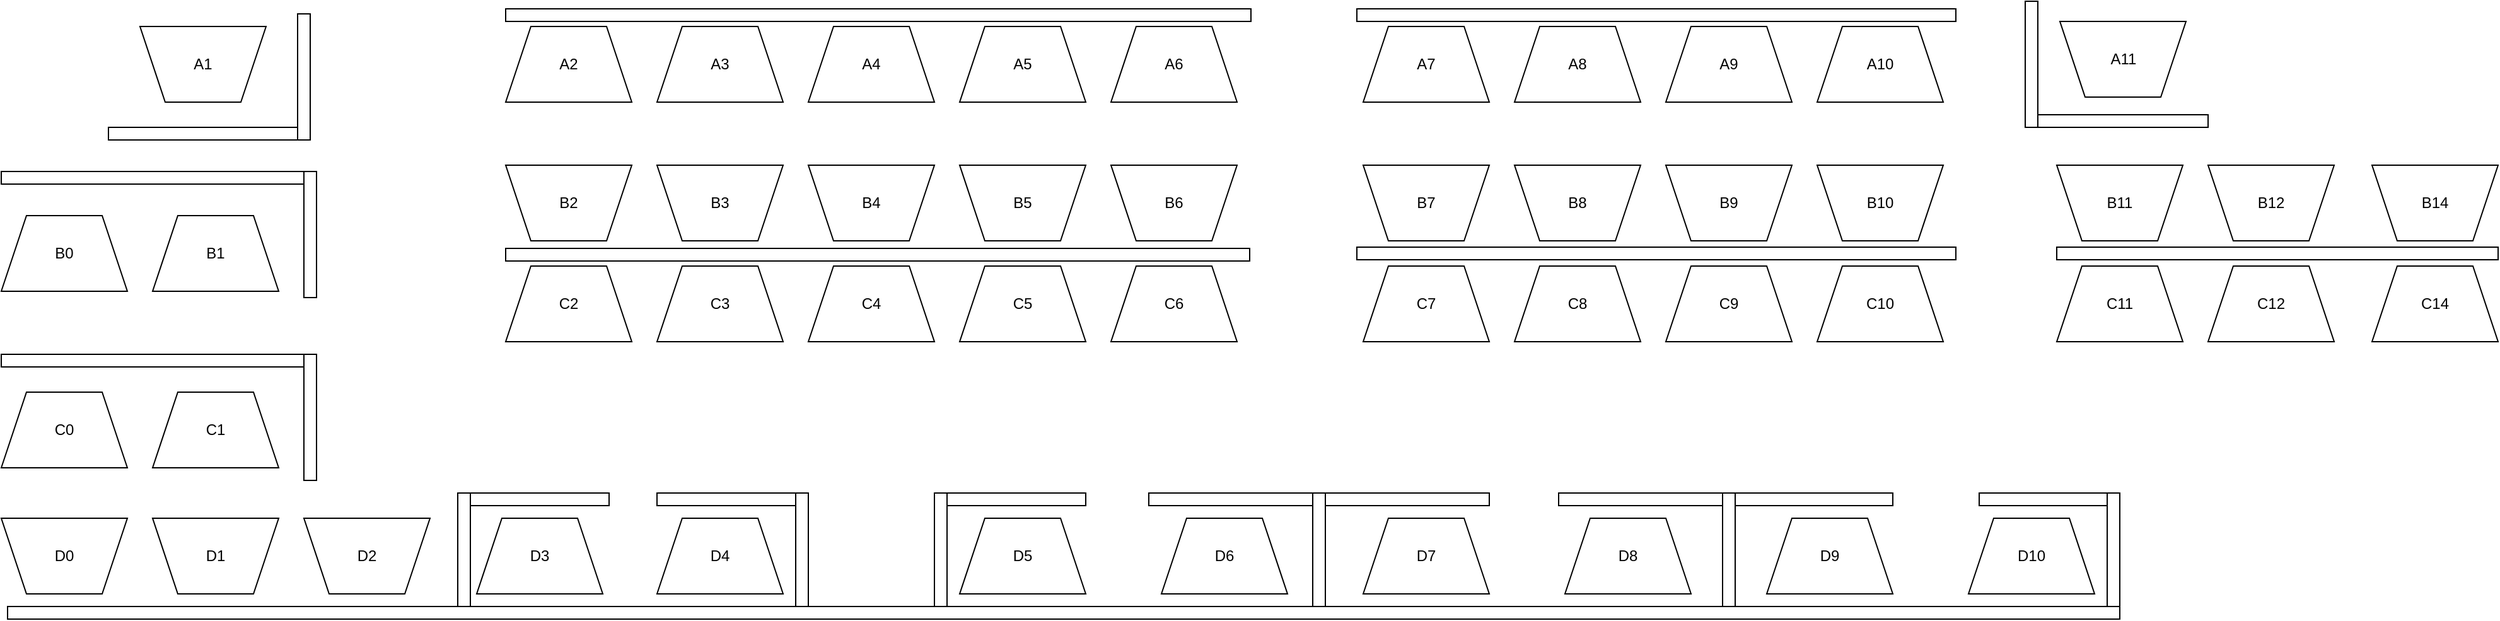 <mxfile version="12.2.2" type="github" pages="1">
  <diagram id="UU16xFGlYekMvn4aixaY" name="Page-1">
    <mxGraphModel dx="2595" dy="819" grid="1" gridSize="10" guides="1" tooltips="1" connect="1" arrows="1" fold="1" page="1" pageScale="1" pageWidth="1169" pageHeight="827" math="0" shadow="0">
      <root>
        <mxCell id="0"/>
        <mxCell id="1" parent="0"/>
        <mxCell id="57tICekwnjl2I0n6BF8x-1" value="D0" style="shape=trapezoid;perimeter=trapezoidPerimeter;whiteSpace=wrap;html=1;direction=west;" parent="1" vertex="1">
          <mxGeometry x="-1040" y="520" width="100" height="60" as="geometry"/>
        </mxCell>
        <mxCell id="57tICekwnjl2I0n6BF8x-2" value="D1" style="shape=trapezoid;perimeter=trapezoidPerimeter;whiteSpace=wrap;html=1;direction=west;" parent="1" vertex="1">
          <mxGeometry x="-920" y="520" width="100" height="60" as="geometry"/>
        </mxCell>
        <mxCell id="57tICekwnjl2I0n6BF8x-3" value="D2" style="shape=trapezoid;perimeter=trapezoidPerimeter;whiteSpace=wrap;html=1;direction=west;" parent="1" vertex="1">
          <mxGeometry x="-800" y="520" width="100" height="60" as="geometry"/>
        </mxCell>
        <mxCell id="57tICekwnjl2I0n6BF8x-4" value="C0" style="shape=trapezoid;perimeter=trapezoidPerimeter;whiteSpace=wrap;html=1;direction=east;" parent="1" vertex="1">
          <mxGeometry x="-1040" y="420" width="100" height="60" as="geometry"/>
        </mxCell>
        <mxCell id="57tICekwnjl2I0n6BF8x-5" value="C1" style="shape=trapezoid;perimeter=trapezoidPerimeter;whiteSpace=wrap;html=1;direction=east;" parent="1" vertex="1">
          <mxGeometry x="-920" y="420" width="100" height="60" as="geometry"/>
        </mxCell>
        <mxCell id="57tICekwnjl2I0n6BF8x-7" value="D3" style="shape=trapezoid;perimeter=trapezoidPerimeter;whiteSpace=wrap;html=1;direction=east;" parent="1" vertex="1">
          <mxGeometry x="-663" y="520" width="100" height="60" as="geometry"/>
        </mxCell>
        <mxCell id="57tICekwnjl2I0n6BF8x-8" value="D4" style="shape=trapezoid;perimeter=trapezoidPerimeter;whiteSpace=wrap;html=1;direction=east;" parent="1" vertex="1">
          <mxGeometry x="-520" y="520" width="100" height="60" as="geometry"/>
        </mxCell>
        <mxCell id="57tICekwnjl2I0n6BF8x-9" value="D5" style="shape=trapezoid;perimeter=trapezoidPerimeter;whiteSpace=wrap;html=1;direction=east;" parent="1" vertex="1">
          <mxGeometry x="-280" y="520" width="100" height="60" as="geometry"/>
        </mxCell>
        <mxCell id="57tICekwnjl2I0n6BF8x-10" value="D6" style="shape=trapezoid;perimeter=trapezoidPerimeter;whiteSpace=wrap;html=1;direction=east;" parent="1" vertex="1">
          <mxGeometry x="-120" y="520" width="100" height="60" as="geometry"/>
        </mxCell>
        <mxCell id="57tICekwnjl2I0n6BF8x-11" value="D7" style="shape=trapezoid;perimeter=trapezoidPerimeter;whiteSpace=wrap;html=1;direction=east;" parent="1" vertex="1">
          <mxGeometry x="40" y="520" width="100" height="60" as="geometry"/>
        </mxCell>
        <mxCell id="57tICekwnjl2I0n6BF8x-12" value="D8" style="shape=trapezoid;perimeter=trapezoidPerimeter;whiteSpace=wrap;html=1;direction=east;" parent="1" vertex="1">
          <mxGeometry x="200" y="520" width="100" height="60" as="geometry"/>
        </mxCell>
        <mxCell id="57tICekwnjl2I0n6BF8x-13" value="D9" style="shape=trapezoid;perimeter=trapezoidPerimeter;whiteSpace=wrap;html=1;direction=east;" parent="1" vertex="1">
          <mxGeometry x="360" y="520" width="100" height="60" as="geometry"/>
        </mxCell>
        <mxCell id="57tICekwnjl2I0n6BF8x-14" value="D10" style="shape=trapezoid;perimeter=trapezoidPerimeter;whiteSpace=wrap;html=1;direction=east;" parent="1" vertex="1">
          <mxGeometry x="520" y="520" width="100" height="60" as="geometry"/>
        </mxCell>
        <mxCell id="57tICekwnjl2I0n6BF8x-15" value="B0" style="shape=trapezoid;perimeter=trapezoidPerimeter;whiteSpace=wrap;html=1;direction=east;" parent="1" vertex="1">
          <mxGeometry x="-1040" y="280" width="100" height="60" as="geometry"/>
        </mxCell>
        <mxCell id="57tICekwnjl2I0n6BF8x-16" value="B1" style="shape=trapezoid;perimeter=trapezoidPerimeter;whiteSpace=wrap;html=1;direction=east;" parent="1" vertex="1">
          <mxGeometry x="-920" y="280" width="100" height="60" as="geometry"/>
        </mxCell>
        <mxCell id="57tICekwnjl2I0n6BF8x-17" value="A1" style="shape=trapezoid;perimeter=trapezoidPerimeter;whiteSpace=wrap;html=1;direction=west;" parent="1" vertex="1">
          <mxGeometry x="-930" y="130" width="100" height="60" as="geometry"/>
        </mxCell>
        <mxCell id="57tICekwnjl2I0n6BF8x-19" value="C2" style="shape=trapezoid;perimeter=trapezoidPerimeter;whiteSpace=wrap;html=1;direction=east;" parent="1" vertex="1">
          <mxGeometry x="-640" y="320" width="100" height="60" as="geometry"/>
        </mxCell>
        <mxCell id="57tICekwnjl2I0n6BF8x-20" value="C3" style="shape=trapezoid;perimeter=trapezoidPerimeter;whiteSpace=wrap;html=1;direction=east;" parent="1" vertex="1">
          <mxGeometry x="-520" y="320" width="100" height="60" as="geometry"/>
        </mxCell>
        <mxCell id="57tICekwnjl2I0n6BF8x-21" value="C4" style="shape=trapezoid;perimeter=trapezoidPerimeter;whiteSpace=wrap;html=1;direction=east;" parent="1" vertex="1">
          <mxGeometry x="-400" y="320" width="100" height="60" as="geometry"/>
        </mxCell>
        <mxCell id="57tICekwnjl2I0n6BF8x-22" value="C5" style="shape=trapezoid;perimeter=trapezoidPerimeter;whiteSpace=wrap;html=1;direction=east;" parent="1" vertex="1">
          <mxGeometry x="-280" y="320" width="100" height="60" as="geometry"/>
        </mxCell>
        <mxCell id="57tICekwnjl2I0n6BF8x-23" value="C6" style="shape=trapezoid;perimeter=trapezoidPerimeter;whiteSpace=wrap;html=1;direction=east;" parent="1" vertex="1">
          <mxGeometry x="-160" y="320" width="100" height="60" as="geometry"/>
        </mxCell>
        <mxCell id="57tICekwnjl2I0n6BF8x-24" value="A2" style="shape=trapezoid;perimeter=trapezoidPerimeter;whiteSpace=wrap;html=1;direction=east;" parent="1" vertex="1">
          <mxGeometry x="-640" y="130" width="100" height="60" as="geometry"/>
        </mxCell>
        <mxCell id="57tICekwnjl2I0n6BF8x-25" value="A3" style="shape=trapezoid;perimeter=trapezoidPerimeter;whiteSpace=wrap;html=1;direction=east;" parent="1" vertex="1">
          <mxGeometry x="-520" y="130" width="100" height="60" as="geometry"/>
        </mxCell>
        <mxCell id="57tICekwnjl2I0n6BF8x-26" value="A4" style="shape=trapezoid;perimeter=trapezoidPerimeter;whiteSpace=wrap;html=1;direction=east;" parent="1" vertex="1">
          <mxGeometry x="-400" y="130" width="100" height="60" as="geometry"/>
        </mxCell>
        <mxCell id="57tICekwnjl2I0n6BF8x-27" value="A5" style="shape=trapezoid;perimeter=trapezoidPerimeter;whiteSpace=wrap;html=1;direction=east;" parent="1" vertex="1">
          <mxGeometry x="-280" y="130" width="100" height="60" as="geometry"/>
        </mxCell>
        <mxCell id="57tICekwnjl2I0n6BF8x-28" value="A6" style="shape=trapezoid;perimeter=trapezoidPerimeter;whiteSpace=wrap;html=1;direction=east;" parent="1" vertex="1">
          <mxGeometry x="-160" y="130" width="100" height="60" as="geometry"/>
        </mxCell>
        <mxCell id="57tICekwnjl2I0n6BF8x-29" value="B2" style="shape=trapezoid;perimeter=trapezoidPerimeter;whiteSpace=wrap;html=1;direction=west;" parent="1" vertex="1">
          <mxGeometry x="-640" y="240" width="100" height="60" as="geometry"/>
        </mxCell>
        <mxCell id="57tICekwnjl2I0n6BF8x-30" value="B3" style="shape=trapezoid;perimeter=trapezoidPerimeter;whiteSpace=wrap;html=1;direction=west;" parent="1" vertex="1">
          <mxGeometry x="-520" y="240" width="100" height="60" as="geometry"/>
        </mxCell>
        <mxCell id="57tICekwnjl2I0n6BF8x-31" value="B4" style="shape=trapezoid;perimeter=trapezoidPerimeter;whiteSpace=wrap;html=1;direction=west;" parent="1" vertex="1">
          <mxGeometry x="-400" y="240" width="100" height="60" as="geometry"/>
        </mxCell>
        <mxCell id="57tICekwnjl2I0n6BF8x-32" value="B5" style="shape=trapezoid;perimeter=trapezoidPerimeter;whiteSpace=wrap;html=1;direction=west;" parent="1" vertex="1">
          <mxGeometry x="-280" y="240" width="100" height="60" as="geometry"/>
        </mxCell>
        <mxCell id="57tICekwnjl2I0n6BF8x-33" value="B6" style="shape=trapezoid;perimeter=trapezoidPerimeter;whiteSpace=wrap;html=1;direction=west;" parent="1" vertex="1">
          <mxGeometry x="-160" y="240" width="100" height="60" as="geometry"/>
        </mxCell>
        <mxCell id="57tICekwnjl2I0n6BF8x-34" value="C7" style="shape=trapezoid;perimeter=trapezoidPerimeter;whiteSpace=wrap;html=1;direction=east;" parent="1" vertex="1">
          <mxGeometry x="40" y="320" width="100" height="60" as="geometry"/>
        </mxCell>
        <mxCell id="57tICekwnjl2I0n6BF8x-35" value="C8" style="shape=trapezoid;perimeter=trapezoidPerimeter;whiteSpace=wrap;html=1;direction=east;" parent="1" vertex="1">
          <mxGeometry x="160" y="320" width="100" height="60" as="geometry"/>
        </mxCell>
        <mxCell id="57tICekwnjl2I0n6BF8x-36" value="C9" style="shape=trapezoid;perimeter=trapezoidPerimeter;whiteSpace=wrap;html=1;direction=east;" parent="1" vertex="1">
          <mxGeometry x="280" y="320" width="100" height="60" as="geometry"/>
        </mxCell>
        <mxCell id="57tICekwnjl2I0n6BF8x-37" value="C10" style="shape=trapezoid;perimeter=trapezoidPerimeter;whiteSpace=wrap;html=1;direction=east;" parent="1" vertex="1">
          <mxGeometry x="400" y="320" width="100" height="60" as="geometry"/>
        </mxCell>
        <mxCell id="57tICekwnjl2I0n6BF8x-38" value="C11" style="shape=trapezoid;perimeter=trapezoidPerimeter;whiteSpace=wrap;html=1;direction=east;" parent="1" vertex="1">
          <mxGeometry x="590" y="320" width="100" height="60" as="geometry"/>
        </mxCell>
        <mxCell id="57tICekwnjl2I0n6BF8x-39" value="A7" style="shape=trapezoid;perimeter=trapezoidPerimeter;whiteSpace=wrap;html=1;direction=east;" parent="1" vertex="1">
          <mxGeometry x="40" y="130" width="100" height="60" as="geometry"/>
        </mxCell>
        <mxCell id="57tICekwnjl2I0n6BF8x-40" value="A8" style="shape=trapezoid;perimeter=trapezoidPerimeter;whiteSpace=wrap;html=1;direction=east;" parent="1" vertex="1">
          <mxGeometry x="160" y="130" width="100" height="60" as="geometry"/>
        </mxCell>
        <mxCell id="57tICekwnjl2I0n6BF8x-41" value="A9" style="shape=trapezoid;perimeter=trapezoidPerimeter;whiteSpace=wrap;html=1;direction=east;" parent="1" vertex="1">
          <mxGeometry x="280" y="130" width="100" height="60" as="geometry"/>
        </mxCell>
        <mxCell id="57tICekwnjl2I0n6BF8x-42" value="A10" style="shape=trapezoid;perimeter=trapezoidPerimeter;whiteSpace=wrap;html=1;direction=east;" parent="1" vertex="1">
          <mxGeometry x="400" y="130" width="100" height="60" as="geometry"/>
        </mxCell>
        <mxCell id="57tICekwnjl2I0n6BF8x-43" value="A11" style="shape=trapezoid;perimeter=trapezoidPerimeter;whiteSpace=wrap;html=1;direction=west;" parent="1" vertex="1">
          <mxGeometry x="592.5" y="126" width="100" height="60" as="geometry"/>
        </mxCell>
        <mxCell id="57tICekwnjl2I0n6BF8x-44" value="B7" style="shape=trapezoid;perimeter=trapezoidPerimeter;whiteSpace=wrap;html=1;direction=west;" parent="1" vertex="1">
          <mxGeometry x="40" y="240" width="100" height="60" as="geometry"/>
        </mxCell>
        <mxCell id="57tICekwnjl2I0n6BF8x-45" value="B8" style="shape=trapezoid;perimeter=trapezoidPerimeter;whiteSpace=wrap;html=1;direction=west;" parent="1" vertex="1">
          <mxGeometry x="160" y="240" width="100" height="60" as="geometry"/>
        </mxCell>
        <mxCell id="57tICekwnjl2I0n6BF8x-46" value="B9" style="shape=trapezoid;perimeter=trapezoidPerimeter;whiteSpace=wrap;html=1;direction=west;" parent="1" vertex="1">
          <mxGeometry x="280" y="240" width="100" height="60" as="geometry"/>
        </mxCell>
        <mxCell id="57tICekwnjl2I0n6BF8x-47" value="B10" style="shape=trapezoid;perimeter=trapezoidPerimeter;whiteSpace=wrap;html=1;direction=west;" parent="1" vertex="1">
          <mxGeometry x="400" y="240" width="100" height="60" as="geometry"/>
        </mxCell>
        <mxCell id="57tICekwnjl2I0n6BF8x-48" value="B11" style="shape=trapezoid;perimeter=trapezoidPerimeter;whiteSpace=wrap;html=1;direction=west;" parent="1" vertex="1">
          <mxGeometry x="590" y="240" width="100" height="60" as="geometry"/>
        </mxCell>
        <mxCell id="57tICekwnjl2I0n6BF8x-49" value="C12" style="shape=trapezoid;perimeter=trapezoidPerimeter;whiteSpace=wrap;html=1;direction=east;" parent="1" vertex="1">
          <mxGeometry x="710" y="320" width="100" height="60" as="geometry"/>
        </mxCell>
        <mxCell id="57tICekwnjl2I0n6BF8x-51" value="B12" style="shape=trapezoid;perimeter=trapezoidPerimeter;whiteSpace=wrap;html=1;direction=west;" parent="1" vertex="1">
          <mxGeometry x="710" y="240" width="100" height="60" as="geometry"/>
        </mxCell>
        <mxCell id="57tICekwnjl2I0n6BF8x-52" value="C14" style="shape=trapezoid;perimeter=trapezoidPerimeter;whiteSpace=wrap;html=1;direction=east;" parent="1" vertex="1">
          <mxGeometry x="840" y="320" width="100" height="60" as="geometry"/>
        </mxCell>
        <mxCell id="57tICekwnjl2I0n6BF8x-53" value="B14" style="shape=trapezoid;perimeter=trapezoidPerimeter;whiteSpace=wrap;html=1;direction=west;" parent="1" vertex="1">
          <mxGeometry x="840" y="240" width="100" height="60" as="geometry"/>
        </mxCell>
        <mxCell id="57tICekwnjl2I0n6BF8x-56" value="" style="rounded=0;whiteSpace=wrap;html=1;" parent="1" vertex="1">
          <mxGeometry x="-955" y="210" width="150" height="10" as="geometry"/>
        </mxCell>
        <mxCell id="57tICekwnjl2I0n6BF8x-57" value="" style="rounded=0;whiteSpace=wrap;html=1;" parent="1" vertex="1">
          <mxGeometry x="-1040" y="245" width="240" height="10" as="geometry"/>
        </mxCell>
        <mxCell id="57tICekwnjl2I0n6BF8x-58" value="" style="rounded=0;whiteSpace=wrap;html=1;" parent="1" vertex="1">
          <mxGeometry x="-1040" y="390" width="240" height="10" as="geometry"/>
        </mxCell>
        <mxCell id="57tICekwnjl2I0n6BF8x-59" value="" style="rounded=0;whiteSpace=wrap;html=1;" parent="1" vertex="1">
          <mxGeometry x="-640" y="306" width="590" height="10" as="geometry"/>
        </mxCell>
        <mxCell id="57tICekwnjl2I0n6BF8x-60" value="" style="rounded=0;whiteSpace=wrap;html=1;" parent="1" vertex="1">
          <mxGeometry x="35" y="305" width="475" height="10" as="geometry"/>
        </mxCell>
        <mxCell id="57tICekwnjl2I0n6BF8x-61" value="" style="rounded=0;whiteSpace=wrap;html=1;" parent="1" vertex="1">
          <mxGeometry x="590" y="305" width="350" height="10" as="geometry"/>
        </mxCell>
        <mxCell id="57tICekwnjl2I0n6BF8x-62" value="" style="rounded=0;whiteSpace=wrap;html=1;" parent="1" vertex="1">
          <mxGeometry x="-668" y="500" width="110" height="10" as="geometry"/>
        </mxCell>
        <mxCell id="57tICekwnjl2I0n6BF8x-63" value="" style="rounded=0;whiteSpace=wrap;html=1;" parent="1" vertex="1">
          <mxGeometry x="-520" y="500" width="110" height="10" as="geometry"/>
        </mxCell>
        <mxCell id="57tICekwnjl2I0n6BF8x-64" value="" style="rounded=0;whiteSpace=wrap;html=1;" parent="1" vertex="1">
          <mxGeometry x="-290" y="500" width="110" height="10" as="geometry"/>
        </mxCell>
        <mxCell id="57tICekwnjl2I0n6BF8x-65" value="" style="rounded=0;whiteSpace=wrap;html=1;" parent="1" vertex="1">
          <mxGeometry x="-130" y="500" width="270" height="10" as="geometry"/>
        </mxCell>
        <mxCell id="57tICekwnjl2I0n6BF8x-67" value="" style="rounded=0;whiteSpace=wrap;html=1;" parent="1" vertex="1">
          <mxGeometry x="195" y="500" width="265" height="10" as="geometry"/>
        </mxCell>
        <mxCell id="57tICekwnjl2I0n6BF8x-68" value="" style="rounded=0;whiteSpace=wrap;html=1;" parent="1" vertex="1">
          <mxGeometry x="528.5" y="500" width="110" height="10" as="geometry"/>
        </mxCell>
        <mxCell id="57tICekwnjl2I0n6BF8x-69" value="" style="rounded=0;whiteSpace=wrap;html=1;" parent="1" vertex="1">
          <mxGeometry x="575" y="200" width="135" height="10" as="geometry"/>
        </mxCell>
        <mxCell id="57tICekwnjl2I0n6BF8x-70" value="" style="rounded=0;whiteSpace=wrap;html=1;" parent="1" vertex="1">
          <mxGeometry x="35" y="116" width="475" height="10" as="geometry"/>
        </mxCell>
        <mxCell id="57tICekwnjl2I0n6BF8x-71" value="" style="rounded=0;whiteSpace=wrap;html=1;" parent="1" vertex="1">
          <mxGeometry x="-640" y="116" width="591" height="10" as="geometry"/>
        </mxCell>
        <mxCell id="57tICekwnjl2I0n6BF8x-72" value="" style="rounded=0;whiteSpace=wrap;html=1;direction=south;" parent="1" vertex="1">
          <mxGeometry x="-805" y="120" width="10" height="100" as="geometry"/>
        </mxCell>
        <mxCell id="57tICekwnjl2I0n6BF8x-73" value="" style="rounded=0;whiteSpace=wrap;html=1;direction=south;" parent="1" vertex="1">
          <mxGeometry x="-800" y="245" width="10" height="100" as="geometry"/>
        </mxCell>
        <mxCell id="57tICekwnjl2I0n6BF8x-74" value="" style="rounded=0;whiteSpace=wrap;html=1;direction=south;" parent="1" vertex="1">
          <mxGeometry x="-800" y="390" width="10" height="100" as="geometry"/>
        </mxCell>
        <mxCell id="57tICekwnjl2I0n6BF8x-75" value="" style="rounded=0;whiteSpace=wrap;html=1;direction=south;" parent="1" vertex="1">
          <mxGeometry x="-678" y="500" width="10" height="90" as="geometry"/>
        </mxCell>
        <mxCell id="57tICekwnjl2I0n6BF8x-76" value="" style="rounded=0;whiteSpace=wrap;html=1;" parent="1" vertex="1">
          <mxGeometry x="-1035" y="590" width="1675" height="10" as="geometry"/>
        </mxCell>
        <mxCell id="57tICekwnjl2I0n6BF8x-77" value="" style="rounded=0;whiteSpace=wrap;html=1;direction=south;" parent="1" vertex="1">
          <mxGeometry x="565" y="110" width="10" height="100" as="geometry"/>
        </mxCell>
        <mxCell id="57tICekwnjl2I0n6BF8x-80" value="" style="rounded=0;whiteSpace=wrap;html=1;direction=south;" parent="1" vertex="1">
          <mxGeometry x="-410" y="500" width="10" height="90" as="geometry"/>
        </mxCell>
        <mxCell id="57tICekwnjl2I0n6BF8x-81" value="" style="rounded=0;whiteSpace=wrap;html=1;direction=south;" parent="1" vertex="1">
          <mxGeometry x="-300" y="500" width="10" height="90" as="geometry"/>
        </mxCell>
        <mxCell id="57tICekwnjl2I0n6BF8x-83" value="" style="rounded=0;whiteSpace=wrap;html=1;direction=south;" parent="1" vertex="1">
          <mxGeometry y="500" width="10" height="90" as="geometry"/>
        </mxCell>
        <mxCell id="57tICekwnjl2I0n6BF8x-84" value="" style="rounded=0;whiteSpace=wrap;html=1;direction=south;" parent="1" vertex="1">
          <mxGeometry x="325" y="500" width="10" height="90" as="geometry"/>
        </mxCell>
        <mxCell id="57tICekwnjl2I0n6BF8x-85" value="" style="rounded=0;whiteSpace=wrap;html=1;direction=south;" parent="1" vertex="1">
          <mxGeometry x="630" y="500" width="10" height="90" as="geometry"/>
        </mxCell>
      </root>
    </mxGraphModel>
  </diagram>
</mxfile>
